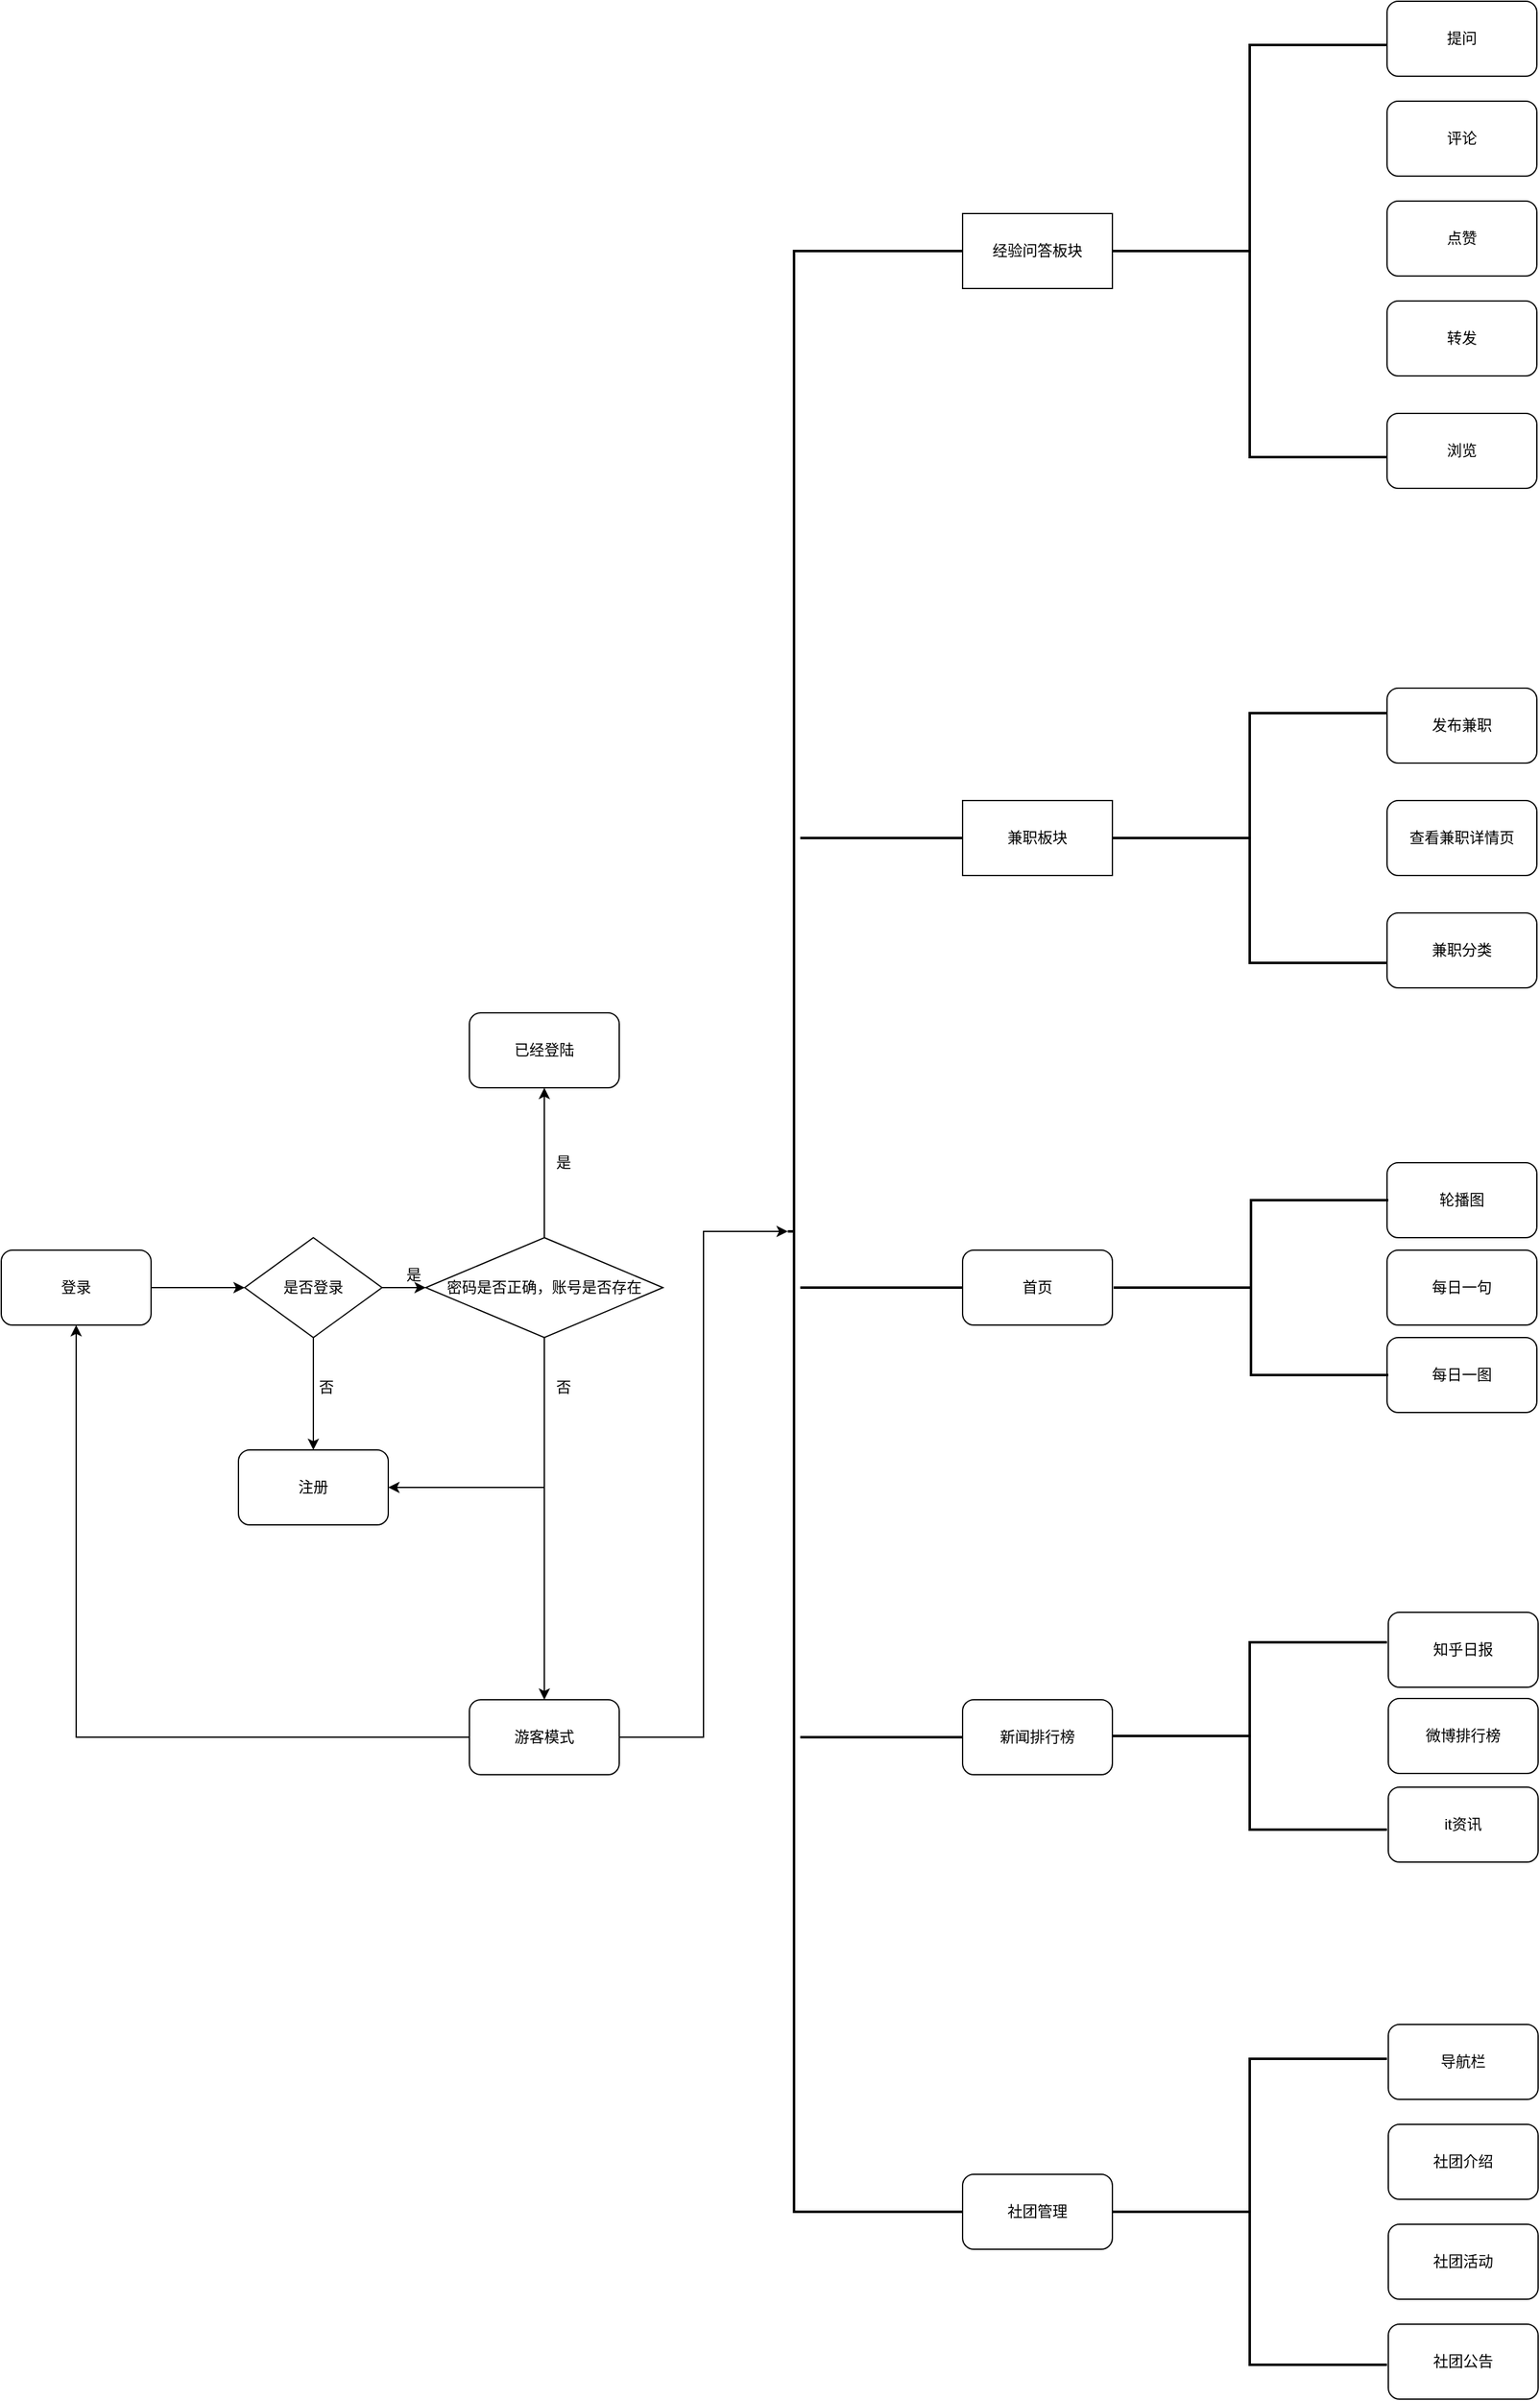 <mxfile version="14.6.10" type="github">
  <diagram id="C5RBs43oDa-KdzZeNtuy" name="Page-1">
    <mxGraphModel dx="2052" dy="2502" grid="1" gridSize="10" guides="1" tooltips="1" connect="0" arrows="1" fold="1" page="1" pageScale="1" pageWidth="827" pageHeight="1169" math="0" shadow="0">
      <root>
        <mxCell id="WIyWlLk6GJQsqaUBKTNV-0" />
        <mxCell id="WIyWlLk6GJQsqaUBKTNV-1" parent="WIyWlLk6GJQsqaUBKTNV-0" />
        <mxCell id="gTodDrxoHiJsAfmO-YfP-30" value="" style="edgeStyle=orthogonalEdgeStyle;rounded=0;orthogonalLoop=1;jettySize=auto;html=1;" parent="WIyWlLk6GJQsqaUBKTNV-1" source="gTodDrxoHiJsAfmO-YfP-0" target="gTodDrxoHiJsAfmO-YfP-7" edge="1">
          <mxGeometry relative="1" as="geometry" />
        </mxCell>
        <mxCell id="gTodDrxoHiJsAfmO-YfP-0" value="登录" style="rounded=1;whiteSpace=wrap;html=1;" parent="WIyWlLk6GJQsqaUBKTNV-1" vertex="1">
          <mxGeometry x="10" y="760" width="120" height="60" as="geometry" />
        </mxCell>
        <mxCell id="gTodDrxoHiJsAfmO-YfP-1" value="首页" style="rounded=1;whiteSpace=wrap;html=1;" parent="WIyWlLk6GJQsqaUBKTNV-1" vertex="1">
          <mxGeometry x="780" y="760" width="120" height="60" as="geometry" />
        </mxCell>
        <mxCell id="gTodDrxoHiJsAfmO-YfP-2" value="兼职板块" style="rounded=0;whiteSpace=wrap;html=1;" parent="WIyWlLk6GJQsqaUBKTNV-1" vertex="1">
          <mxGeometry x="780" y="400" width="120" height="60" as="geometry" />
        </mxCell>
        <mxCell id="gTodDrxoHiJsAfmO-YfP-3" value="经验问答板块" style="rounded=0;whiteSpace=wrap;html=1;" parent="WIyWlLk6GJQsqaUBKTNV-1" vertex="1">
          <mxGeometry x="780" y="-70" width="120" height="60" as="geometry" />
        </mxCell>
        <mxCell id="gTodDrxoHiJsAfmO-YfP-4" value="新闻排行榜" style="rounded=1;whiteSpace=wrap;html=1;" parent="WIyWlLk6GJQsqaUBKTNV-1" vertex="1">
          <mxGeometry x="780" y="1120" width="120" height="60" as="geometry" />
        </mxCell>
        <mxCell id="gTodDrxoHiJsAfmO-YfP-31" value="" style="edgeStyle=orthogonalEdgeStyle;rounded=0;orthogonalLoop=1;jettySize=auto;html=1;" parent="WIyWlLk6GJQsqaUBKTNV-1" source="gTodDrxoHiJsAfmO-YfP-7" target="gTodDrxoHiJsAfmO-YfP-29" edge="1">
          <mxGeometry relative="1" as="geometry" />
        </mxCell>
        <mxCell id="gTodDrxoHiJsAfmO-YfP-34" value="" style="edgeStyle=orthogonalEdgeStyle;rounded=0;orthogonalLoop=1;jettySize=auto;html=1;" parent="WIyWlLk6GJQsqaUBKTNV-1" source="gTodDrxoHiJsAfmO-YfP-7" target="gTodDrxoHiJsAfmO-YfP-23" edge="1">
          <mxGeometry relative="1" as="geometry" />
        </mxCell>
        <mxCell id="gTodDrxoHiJsAfmO-YfP-7" value="是否登录" style="rhombus;whiteSpace=wrap;html=1;" parent="WIyWlLk6GJQsqaUBKTNV-1" vertex="1">
          <mxGeometry x="205" y="750" width="110" height="80" as="geometry" />
        </mxCell>
        <mxCell id="gTodDrxoHiJsAfmO-YfP-8" value="提问" style="rounded=1;whiteSpace=wrap;html=1;" parent="WIyWlLk6GJQsqaUBKTNV-1" vertex="1">
          <mxGeometry x="1120" y="-240" width="120" height="60" as="geometry" />
        </mxCell>
        <mxCell id="gTodDrxoHiJsAfmO-YfP-9" value="评论" style="rounded=1;whiteSpace=wrap;html=1;" parent="WIyWlLk6GJQsqaUBKTNV-1" vertex="1">
          <mxGeometry x="1120" y="-160" width="120" height="60" as="geometry" />
        </mxCell>
        <mxCell id="gTodDrxoHiJsAfmO-YfP-11" value="点赞" style="rounded=1;whiteSpace=wrap;html=1;" parent="WIyWlLk6GJQsqaUBKTNV-1" vertex="1">
          <mxGeometry x="1120" y="-80" width="120" height="60" as="geometry" />
        </mxCell>
        <mxCell id="gTodDrxoHiJsAfmO-YfP-12" value="转发" style="rounded=1;whiteSpace=wrap;html=1;" parent="WIyWlLk6GJQsqaUBKTNV-1" vertex="1">
          <mxGeometry x="1120" width="120" height="60" as="geometry" />
        </mxCell>
        <mxCell id="gTodDrxoHiJsAfmO-YfP-13" value="发布兼职" style="rounded=1;whiteSpace=wrap;html=1;" parent="WIyWlLk6GJQsqaUBKTNV-1" vertex="1">
          <mxGeometry x="1120" y="310" width="120" height="60" as="geometry" />
        </mxCell>
        <mxCell id="gTodDrxoHiJsAfmO-YfP-14" value="查看兼职详情页" style="rounded=1;whiteSpace=wrap;html=1;" parent="WIyWlLk6GJQsqaUBKTNV-1" vertex="1">
          <mxGeometry x="1120" y="400" width="120" height="60" as="geometry" />
        </mxCell>
        <mxCell id="gTodDrxoHiJsAfmO-YfP-15" value="兼职分类" style="rounded=1;whiteSpace=wrap;html=1;" parent="WIyWlLk6GJQsqaUBKTNV-1" vertex="1">
          <mxGeometry x="1120" y="490" width="120" height="60" as="geometry" />
        </mxCell>
        <mxCell id="gTodDrxoHiJsAfmO-YfP-16" value="轮播图" style="rounded=1;whiteSpace=wrap;html=1;" parent="WIyWlLk6GJQsqaUBKTNV-1" vertex="1">
          <mxGeometry x="1120" y="690" width="120" height="60" as="geometry" />
        </mxCell>
        <mxCell id="gTodDrxoHiJsAfmO-YfP-17" value="每日一句" style="rounded=1;whiteSpace=wrap;html=1;" parent="WIyWlLk6GJQsqaUBKTNV-1" vertex="1">
          <mxGeometry x="1120" y="760" width="120" height="60" as="geometry" />
        </mxCell>
        <mxCell id="gTodDrxoHiJsAfmO-YfP-18" value="每日一图" style="rounded=1;whiteSpace=wrap;html=1;" parent="WIyWlLk6GJQsqaUBKTNV-1" vertex="1">
          <mxGeometry x="1120" y="830" width="120" height="60" as="geometry" />
        </mxCell>
        <mxCell id="gTodDrxoHiJsAfmO-YfP-20" value="it资讯" style="rounded=1;whiteSpace=wrap;html=1;" parent="WIyWlLk6GJQsqaUBKTNV-1" vertex="1">
          <mxGeometry x="1121" y="1190" width="120" height="60" as="geometry" />
        </mxCell>
        <mxCell id="gTodDrxoHiJsAfmO-YfP-21" value="知乎日报" style="rounded=1;whiteSpace=wrap;html=1;" parent="WIyWlLk6GJQsqaUBKTNV-1" vertex="1">
          <mxGeometry x="1121" y="1050" width="120" height="60" as="geometry" />
        </mxCell>
        <mxCell id="gTodDrxoHiJsAfmO-YfP-22" value="微博排行榜" style="rounded=1;whiteSpace=wrap;html=1;" parent="WIyWlLk6GJQsqaUBKTNV-1" vertex="1">
          <mxGeometry x="1121" y="1119" width="120" height="60" as="geometry" />
        </mxCell>
        <mxCell id="gTodDrxoHiJsAfmO-YfP-23" value="注册" style="rounded=1;whiteSpace=wrap;html=1;" parent="WIyWlLk6GJQsqaUBKTNV-1" vertex="1">
          <mxGeometry x="200" y="920" width="120" height="60" as="geometry" />
        </mxCell>
        <mxCell id="gTodDrxoHiJsAfmO-YfP-24" value="社团管理" style="rounded=1;whiteSpace=wrap;html=1;" parent="WIyWlLk6GJQsqaUBKTNV-1" vertex="1">
          <mxGeometry x="780" y="1500" width="120" height="60" as="geometry" />
        </mxCell>
        <mxCell id="gTodDrxoHiJsAfmO-YfP-25" value="社团介绍" style="rounded=1;whiteSpace=wrap;html=1;" parent="WIyWlLk6GJQsqaUBKTNV-1" vertex="1">
          <mxGeometry x="1121" y="1460" width="120" height="60" as="geometry" />
        </mxCell>
        <mxCell id="gTodDrxoHiJsAfmO-YfP-26" value="社团活动" style="rounded=1;whiteSpace=wrap;html=1;" parent="WIyWlLk6GJQsqaUBKTNV-1" vertex="1">
          <mxGeometry x="1121" y="1540" width="120" height="60" as="geometry" />
        </mxCell>
        <mxCell id="gTodDrxoHiJsAfmO-YfP-27" value="导航栏" style="rounded=1;whiteSpace=wrap;html=1;" parent="WIyWlLk6GJQsqaUBKTNV-1" vertex="1">
          <mxGeometry x="1121" y="1380" width="120" height="60" as="geometry" />
        </mxCell>
        <mxCell id="gTodDrxoHiJsAfmO-YfP-28" value="社团公告" style="rounded=1;whiteSpace=wrap;html=1;" parent="WIyWlLk6GJQsqaUBKTNV-1" vertex="1">
          <mxGeometry x="1121" y="1620" width="120" height="60" as="geometry" />
        </mxCell>
        <mxCell id="gTodDrxoHiJsAfmO-YfP-50" style="edgeStyle=orthogonalEdgeStyle;rounded=0;orthogonalLoop=1;jettySize=auto;html=1;exitX=0.5;exitY=1;exitDx=0;exitDy=0;entryX=1;entryY=0.5;entryDx=0;entryDy=0;" parent="WIyWlLk6GJQsqaUBKTNV-1" source="gTodDrxoHiJsAfmO-YfP-29" target="gTodDrxoHiJsAfmO-YfP-23" edge="1">
          <mxGeometry relative="1" as="geometry" />
        </mxCell>
        <mxCell id="gTodDrxoHiJsAfmO-YfP-54" value="" style="edgeStyle=orthogonalEdgeStyle;rounded=0;orthogonalLoop=1;jettySize=auto;html=1;" parent="WIyWlLk6GJQsqaUBKTNV-1" source="gTodDrxoHiJsAfmO-YfP-29" target="gTodDrxoHiJsAfmO-YfP-52" edge="1">
          <mxGeometry relative="1" as="geometry" />
        </mxCell>
        <mxCell id="gTodDrxoHiJsAfmO-YfP-56" style="edgeStyle=orthogonalEdgeStyle;rounded=0;orthogonalLoop=1;jettySize=auto;html=1;exitX=0.5;exitY=1;exitDx=0;exitDy=0;entryX=0.5;entryY=0;entryDx=0;entryDy=0;" parent="WIyWlLk6GJQsqaUBKTNV-1" source="gTodDrxoHiJsAfmO-YfP-29" target="gTodDrxoHiJsAfmO-YfP-53" edge="1">
          <mxGeometry relative="1" as="geometry" />
        </mxCell>
        <mxCell id="gTodDrxoHiJsAfmO-YfP-29" value="密码是否正确，账号是否存在" style="rhombus;whiteSpace=wrap;html=1;" parent="WIyWlLk6GJQsqaUBKTNV-1" vertex="1">
          <mxGeometry x="350" y="750" width="190" height="80" as="geometry" />
        </mxCell>
        <mxCell id="gTodDrxoHiJsAfmO-YfP-33" value="是" style="text;html=1;align=center;verticalAlign=middle;resizable=0;points=[];autosize=1;" parent="WIyWlLk6GJQsqaUBKTNV-1" vertex="1">
          <mxGeometry x="325" y="770" width="30" height="20" as="geometry" />
        </mxCell>
        <mxCell id="gTodDrxoHiJsAfmO-YfP-35" value="否" style="text;html=1;align=center;verticalAlign=middle;resizable=0;points=[];autosize=1;" parent="WIyWlLk6GJQsqaUBKTNV-1" vertex="1">
          <mxGeometry x="255" y="860" width="30" height="20" as="geometry" />
        </mxCell>
        <mxCell id="gTodDrxoHiJsAfmO-YfP-41" value="" style="line;strokeWidth=2;html=1;" parent="WIyWlLk6GJQsqaUBKTNV-1" vertex="1">
          <mxGeometry x="650" y="785" width="130" height="10" as="geometry" />
        </mxCell>
        <mxCell id="gTodDrxoHiJsAfmO-YfP-43" value="" style="line;strokeWidth=2;html=1;" parent="WIyWlLk6GJQsqaUBKTNV-1" vertex="1">
          <mxGeometry x="650" y="425" width="130" height="10" as="geometry" />
        </mxCell>
        <mxCell id="gTodDrxoHiJsAfmO-YfP-44" value="" style="line;strokeWidth=2;html=1;" parent="WIyWlLk6GJQsqaUBKTNV-1" vertex="1">
          <mxGeometry x="650" y="1145" width="130" height="10" as="geometry" />
        </mxCell>
        <mxCell id="gTodDrxoHiJsAfmO-YfP-45" value="" style="line;strokeWidth=2;html=1;" parent="WIyWlLk6GJQsqaUBKTNV-1" vertex="1">
          <mxGeometry x="650" y="1525" width="130" height="10" as="geometry" />
        </mxCell>
        <mxCell id="gTodDrxoHiJsAfmO-YfP-46" value="" style="line;strokeWidth=2;html=1;" parent="WIyWlLk6GJQsqaUBKTNV-1" vertex="1">
          <mxGeometry x="650" y="-45" width="130" height="10" as="geometry" />
        </mxCell>
        <mxCell id="gTodDrxoHiJsAfmO-YfP-51" value="否" style="text;html=1;align=center;verticalAlign=middle;resizable=0;points=[];autosize=1;" parent="WIyWlLk6GJQsqaUBKTNV-1" vertex="1">
          <mxGeometry x="445" y="860" width="30" height="20" as="geometry" />
        </mxCell>
        <mxCell id="gTodDrxoHiJsAfmO-YfP-52" value="已经登陆" style="rounded=1;whiteSpace=wrap;html=1;" parent="WIyWlLk6GJQsqaUBKTNV-1" vertex="1">
          <mxGeometry x="385" y="570" width="120" height="60" as="geometry" />
        </mxCell>
        <mxCell id="gTodDrxoHiJsAfmO-YfP-57" style="edgeStyle=orthogonalEdgeStyle;rounded=0;orthogonalLoop=1;jettySize=auto;html=1;exitX=0;exitY=0.5;exitDx=0;exitDy=0;" parent="WIyWlLk6GJQsqaUBKTNV-1" source="gTodDrxoHiJsAfmO-YfP-53" target="gTodDrxoHiJsAfmO-YfP-0" edge="1">
          <mxGeometry relative="1" as="geometry" />
        </mxCell>
        <mxCell id="gTodDrxoHiJsAfmO-YfP-65" value="" style="edgeStyle=orthogonalEdgeStyle;rounded=0;orthogonalLoop=1;jettySize=auto;html=1;" parent="WIyWlLk6GJQsqaUBKTNV-1" source="gTodDrxoHiJsAfmO-YfP-53" target="gTodDrxoHiJsAfmO-YfP-63" edge="1">
          <mxGeometry relative="1" as="geometry" />
        </mxCell>
        <mxCell id="gTodDrxoHiJsAfmO-YfP-53" value="游客模式" style="rounded=1;whiteSpace=wrap;html=1;" parent="WIyWlLk6GJQsqaUBKTNV-1" vertex="1">
          <mxGeometry x="385" y="1120" width="120" height="60" as="geometry" />
        </mxCell>
        <mxCell id="gTodDrxoHiJsAfmO-YfP-55" value="是" style="text;html=1;align=center;verticalAlign=middle;resizable=0;points=[];autosize=1;" parent="WIyWlLk6GJQsqaUBKTNV-1" vertex="1">
          <mxGeometry x="445" y="680" width="30" height="20" as="geometry" />
        </mxCell>
        <mxCell id="gTodDrxoHiJsAfmO-YfP-61" value="浏览" style="rounded=1;whiteSpace=wrap;html=1;" parent="WIyWlLk6GJQsqaUBKTNV-1" vertex="1">
          <mxGeometry x="1120" y="90" width="120" height="60" as="geometry" />
        </mxCell>
        <mxCell id="gTodDrxoHiJsAfmO-YfP-63" value="" style="strokeWidth=2;html=1;shape=mxgraph.flowchart.annotation_2;align=left;labelPosition=right;pointerEvents=1;" parent="WIyWlLk6GJQsqaUBKTNV-1" vertex="1">
          <mxGeometry x="640" y="-40" width="10" height="1570" as="geometry" />
        </mxCell>
        <mxCell id="oYRrS6G2aZku9H0vLmGu-0" value="" style="strokeWidth=2;html=1;shape=mxgraph.flowchart.annotation_2;align=left;labelPosition=right;pointerEvents=1;" vertex="1" parent="WIyWlLk6GJQsqaUBKTNV-1">
          <mxGeometry x="900" y="-205" width="220" height="330" as="geometry" />
        </mxCell>
        <mxCell id="oYRrS6G2aZku9H0vLmGu-1" value="" style="strokeWidth=2;html=1;shape=mxgraph.flowchart.annotation_2;align=left;labelPosition=right;pointerEvents=1;" vertex="1" parent="WIyWlLk6GJQsqaUBKTNV-1">
          <mxGeometry x="900" y="330" width="220" height="200" as="geometry" />
        </mxCell>
        <mxCell id="oYRrS6G2aZku9H0vLmGu-2" value="" style="strokeWidth=2;html=1;shape=mxgraph.flowchart.annotation_2;align=left;labelPosition=right;pointerEvents=1;" vertex="1" parent="WIyWlLk6GJQsqaUBKTNV-1">
          <mxGeometry x="901" y="720" width="220" height="140" as="geometry" />
        </mxCell>
        <mxCell id="oYRrS6G2aZku9H0vLmGu-3" value="" style="strokeWidth=2;html=1;shape=mxgraph.flowchart.annotation_2;align=left;labelPosition=right;pointerEvents=1;" vertex="1" parent="WIyWlLk6GJQsqaUBKTNV-1">
          <mxGeometry x="900" y="1074" width="220" height="150" as="geometry" />
        </mxCell>
        <mxCell id="oYRrS6G2aZku9H0vLmGu-4" value="" style="strokeWidth=2;html=1;shape=mxgraph.flowchart.annotation_2;align=left;labelPosition=right;pointerEvents=1;" vertex="1" parent="WIyWlLk6GJQsqaUBKTNV-1">
          <mxGeometry x="900" y="1407.5" width="220" height="245" as="geometry" />
        </mxCell>
      </root>
    </mxGraphModel>
  </diagram>
</mxfile>
